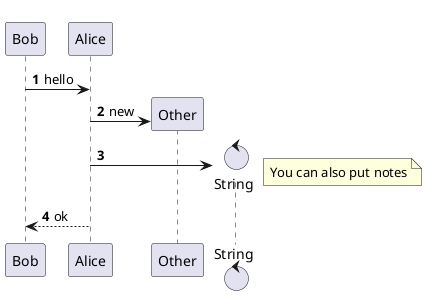 @startuml
'https://plantuml.com/sequence-diagram

autonumber

Bob->Alice:hello
create Other
Alice->Other: new
create control String
Alice->String
note right: You can also put notes
Alice-->Bob:ok
@enduml